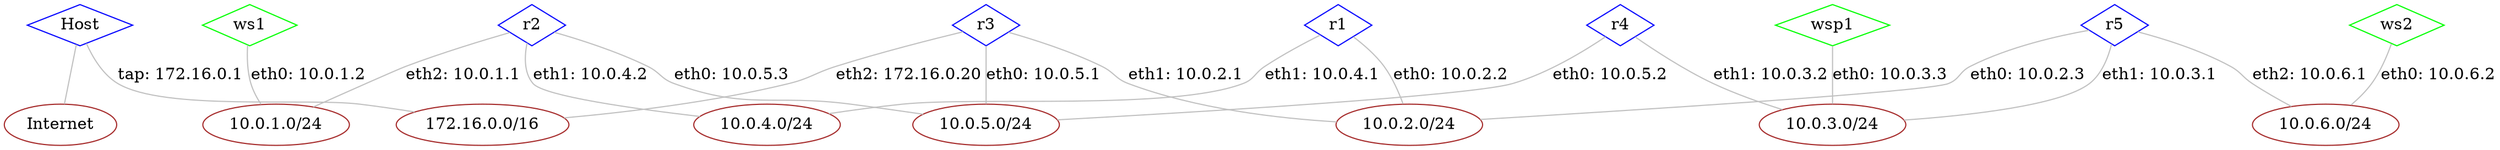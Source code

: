 graph G {
edge [len=1.5];
node [shape=diamond, color="green"];
Host [color="blue"];
r1 [color="blue"];
r2 [color="blue"];
r3 [color="blue"];
r4 [color="blue"];
r5 [color="blue"];
ws1;
ws2;
wsp1;
node [shape=ellipse, color="brown"];
lan3 [label="10.0.3.0/24"];
lan5 [label="10.0.5.0/24"];
lan6 [label="10.0.6.0/24"];
lan3 [label="10.0.3.0/24"];
lan2 [label="10.0.2.0/24"];
lan3 [label="10.0.3.0/24"];
lan4 [label="10.0.4.0/24"];
lan2 [label="10.0.2.0/24"];
lan1 [label="10.0.1.0/24"];
lan4 [label="10.0.4.0/24"];
lan5 [label="10.0.5.0/24"];
tap [label="172.16.0.0/16"];
lan2 [label="10.0.2.0/24"];
lan5 [label="10.0.5.0/24"];
lan1 [label="10.0.1.0/24"];
Internet [label="Internet"];
tap [label="172.16.0.0/16"];
lan6 [label="10.0.6.0/24"];
Host -- Internet [color="gray"];
Host -- tap [label="tap: 172.16.0.1", color="gray"];
r1 -- lan4 [label="eth1: 10.0.4.1", color="gray"];
r1 -- lan2 [label="eth0: 10.0.2.2", color="gray"];
r2 -- lan1 [label="eth2: 10.0.1.1", color="gray"];
r2 -- lan4 [label="eth1: 10.0.4.2", color="gray"];
r2 -- lan5 [label="eth0: 10.0.5.3", color="gray"];
r3 -- tap [label="eth2: 172.16.0.20", color="gray"];
r3 -- lan2 [label="eth1: 10.0.2.1", color="gray"];
r3 -- lan5 [label="eth0: 10.0.5.1", color="gray"];
r4 -- lan3 [label="eth1: 10.0.3.2", color="gray"];
r4 -- lan5 [label="eth0: 10.0.5.2", color="gray"];
r5 -- lan6 [label="eth2: 10.0.6.1", color="gray"];
r5 -- lan3 [label="eth1: 10.0.3.1", color="gray"];
r5 -- lan2 [label="eth0: 10.0.2.3", color="gray"];
ws1 -- lan1 [label="eth0: 10.0.1.2", color="gray"];
ws2 -- lan6 [label="eth0: 10.0.6.2", color="gray"];
wsp1 -- lan3 [label="eth0: 10.0.3.3", color="gray"];
}
